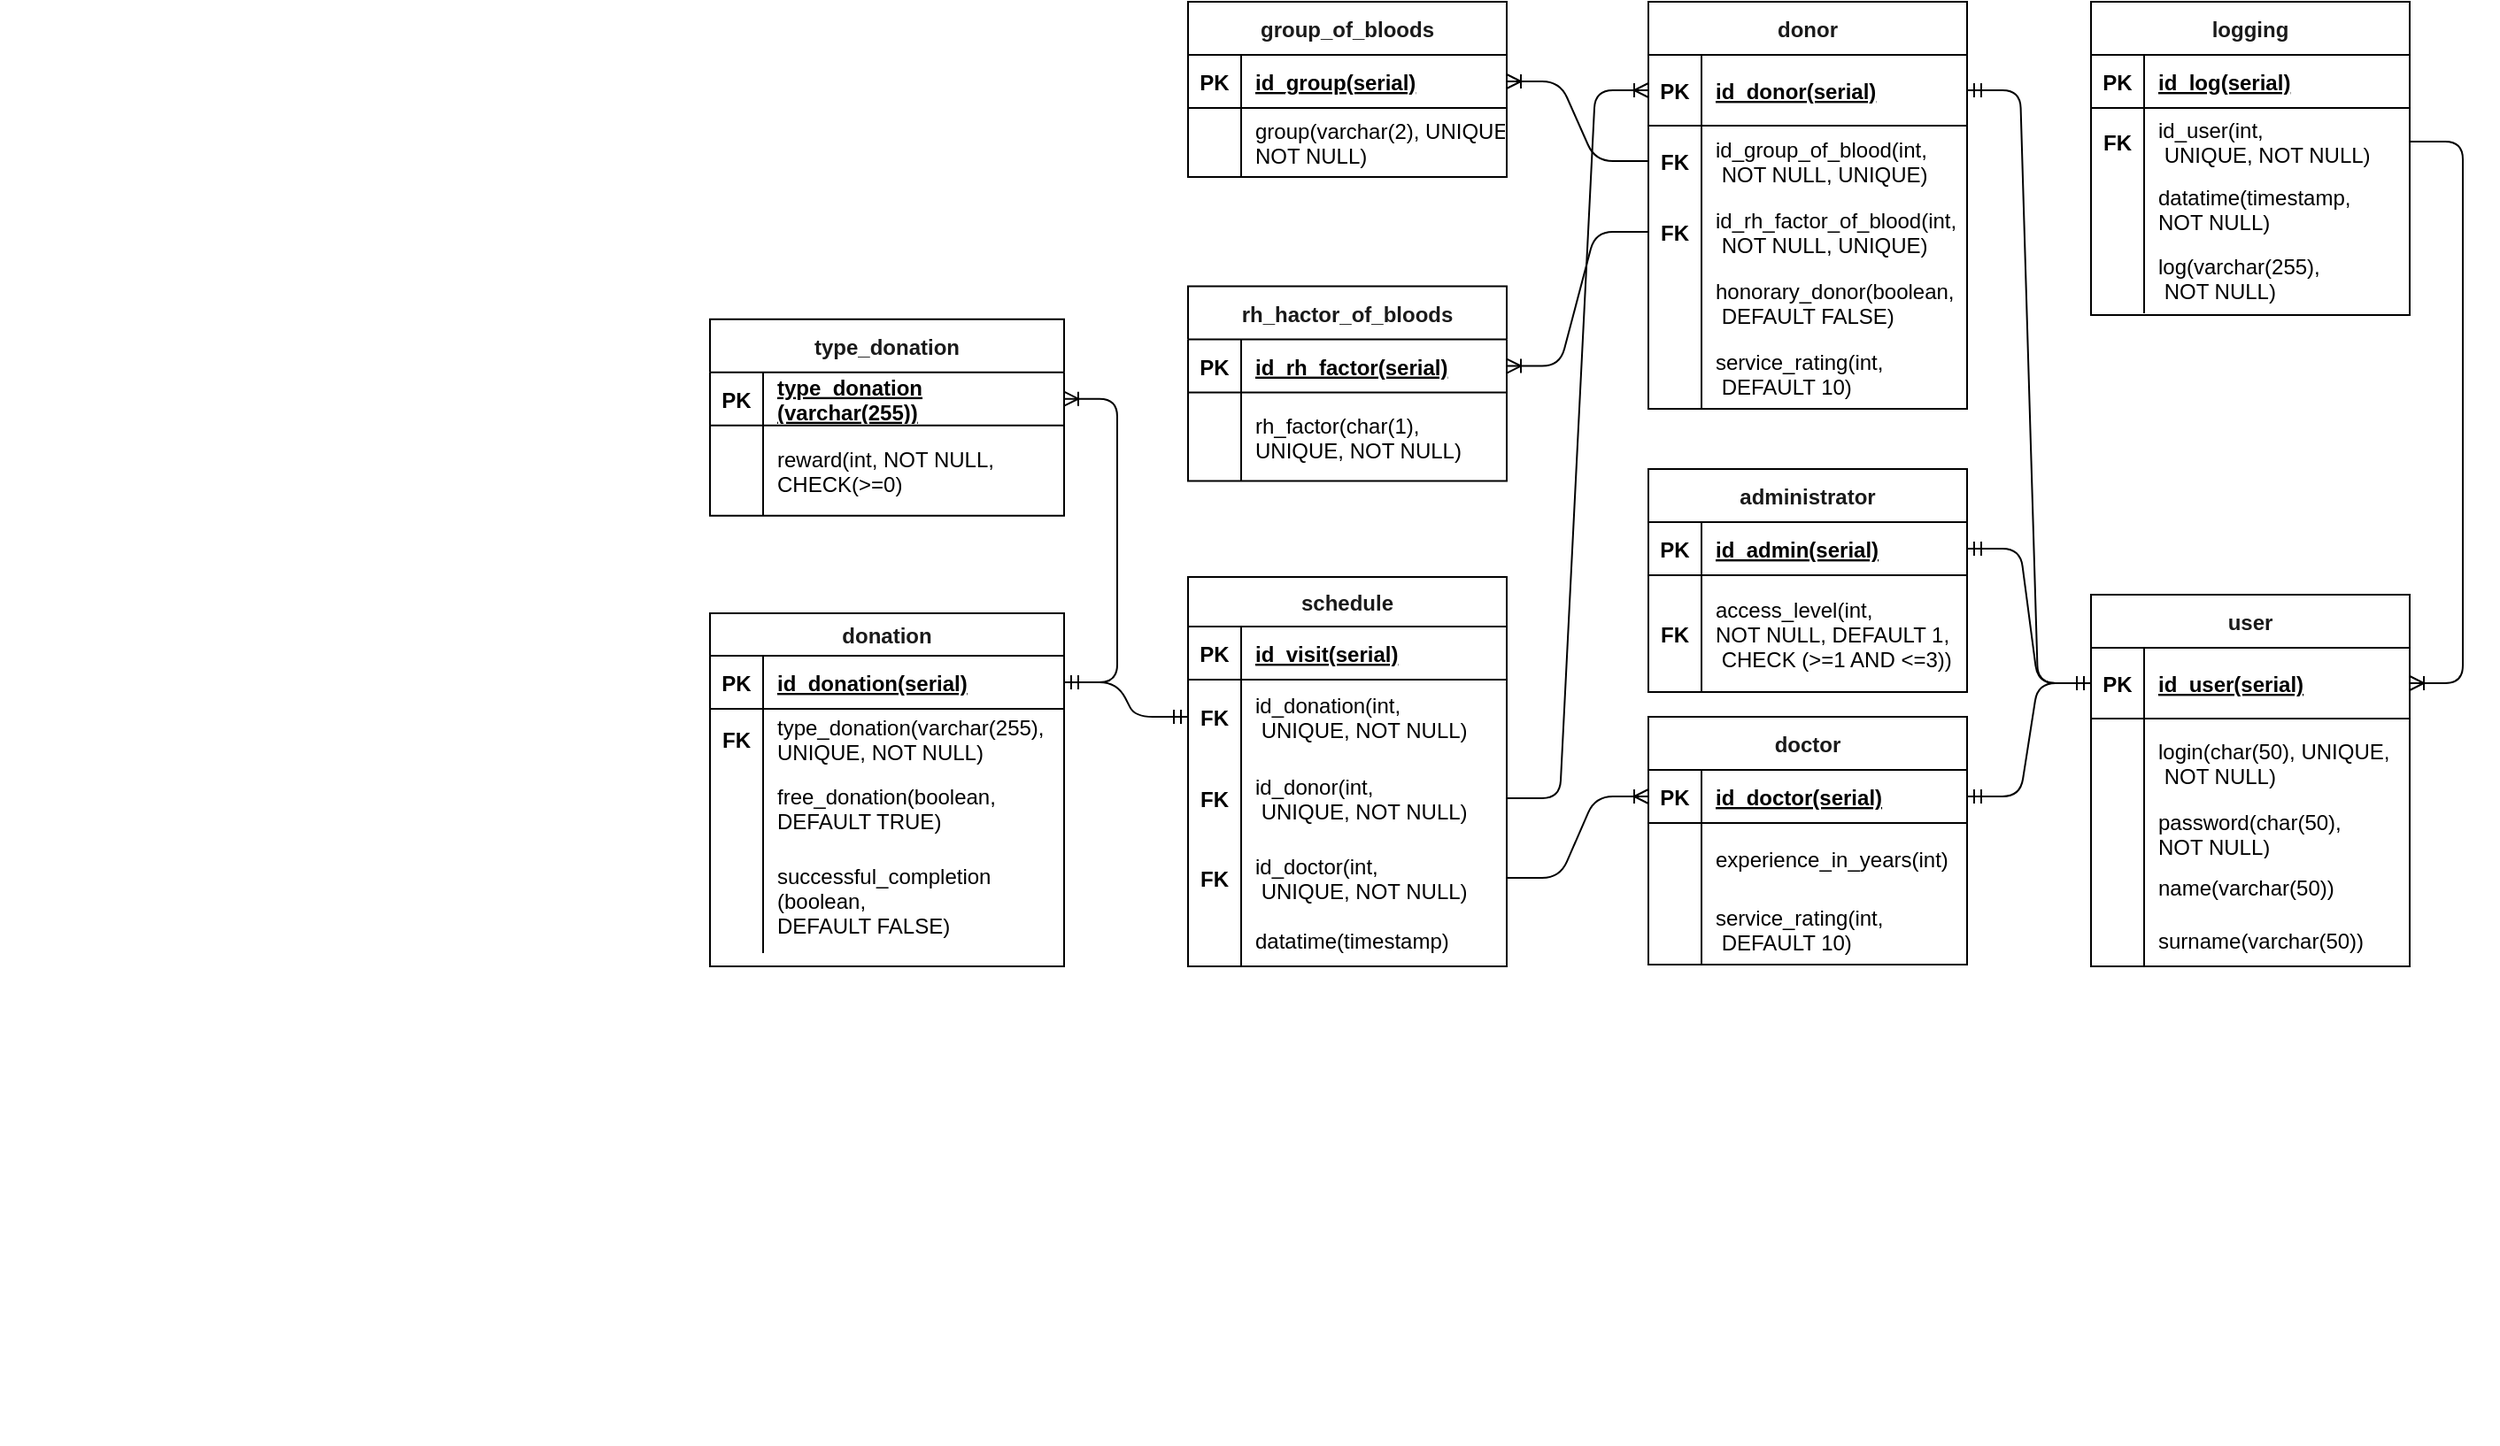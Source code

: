 <mxfile version="13.9.9" type="device"><diagram id="8GaGn-Y5FNdJtGY2cJ0f" name="Страница 1"><mxGraphModel dx="1038" dy="607" grid="1" gridSize="10" guides="1" tooltips="1" connect="1" arrows="1" fold="1" page="1" pageScale="1" pageWidth="1654" pageHeight="1169" math="0" shadow="0"><root><mxCell id="0"/><mxCell id="1" parent="0"/><mxCell id="cRJ5LpIEUUraOqgdwov3-127" value="" style="group" parent="1" vertex="1" connectable="0"><mxGeometry x="80" y="315" width="1110" height="540" as="geometry"/></mxCell><mxCell id="cRJ5LpIEUUraOqgdwov3-115" value="" style="shape=partialRectangle;collapsible=0;dropTarget=0;pointerEvents=0;fillColor=none;top=0;left=0;bottom=0;right=0;points=[[0,0.5],[1,0.5]];portConstraint=eastwest;" parent="cRJ5LpIEUUraOqgdwov3-127" vertex="1"><mxGeometry y="120" width="180" height="40" as="geometry"/></mxCell><mxCell id="cRJ5LpIEUUraOqgdwov3-116" value="" style="shape=partialRectangle;connectable=0;fillColor=none;top=0;left=0;bottom=0;right=0;editable=1;overflow=hidden;fontStyle=1" parent="cRJ5LpIEUUraOqgdwov3-115" vertex="1"><mxGeometry width="30" height="40" as="geometry"/></mxCell><mxCell id="cRJ5LpIEUUraOqgdwov3-126" value="" style="group" parent="cRJ5LpIEUUraOqgdwov3-127" vertex="1" connectable="0"><mxGeometry width="1110" height="540" as="geometry"/></mxCell><mxCell id="cRJ5LpIEUUraOqgdwov3-256" value="" style="group" parent="cRJ5LpIEUUraOqgdwov3-126" vertex="1" connectable="0"><mxGeometry width="1110" height="540" as="geometry"/></mxCell><mxCell id="cRJ5LpIEUUraOqgdwov3-120" value="" style="shape=partialRectangle;collapsible=0;dropTarget=0;pointerEvents=0;fillColor=none;top=0;left=0;bottom=0;right=0;points=[[0,0.5],[1,0.5]];portConstraint=eastwest;" parent="cRJ5LpIEUUraOqgdwov3-256" vertex="1"><mxGeometry y="120" width="180" height="40" as="geometry"/></mxCell><mxCell id="cRJ5LpIEUUraOqgdwov3-121" value="" style="shape=partialRectangle;connectable=0;fillColor=none;top=0;left=0;bottom=0;right=0;editable=1;overflow=hidden;fontStyle=1" parent="cRJ5LpIEUUraOqgdwov3-120" vertex="1"><mxGeometry width="30" height="40" as="geometry"/></mxCell><mxCell id="cRJ5LpIEUUraOqgdwov3-123" value="" style="shape=partialRectangle;collapsible=0;dropTarget=0;pointerEvents=0;fillColor=none;top=0;left=0;bottom=0;right=0;points=[[0,0.5],[1,0.5]];portConstraint=eastwest;" parent="cRJ5LpIEUUraOqgdwov3-256" vertex="1"><mxGeometry y="150" width="180" height="40" as="geometry"/></mxCell><mxCell id="cRJ5LpIEUUraOqgdwov3-124" value="" style="shape=partialRectangle;connectable=0;fillColor=none;top=0;left=0;bottom=0;right=0;editable=1;overflow=hidden;fontStyle=1" parent="cRJ5LpIEUUraOqgdwov3-123" vertex="1"><mxGeometry width="30" height="40" as="geometry"/></mxCell><mxCell id="cRJ5LpIEUUraOqgdwov3-125" value="" style="shape=partialRectangle;connectable=0;fillColor=none;top=0;left=0;bottom=0;right=0;align=left;spacingLeft=6;overflow=hidden;" parent="cRJ5LpIEUUraOqgdwov3-123" vertex="1"><mxGeometry x="30" width="150" height="40" as="geometry"/></mxCell><mxCell id="HCyN5_jjJVz8UtpRs8d4-47" value="" style="group" parent="cRJ5LpIEUUraOqgdwov3-256" vertex="1" connectable="0"><mxGeometry x="400" y="-260" width="710" height="620" as="geometry"/></mxCell><mxCell id="cRJ5LpIEUUraOqgdwov3-128" value="" style="group" parent="HCyN5_jjJVz8UtpRs8d4-47" vertex="1" connectable="0"><mxGeometry x="400" width="215" height="431.5" as="geometry"/></mxCell><mxCell id="cRJ5LpIEUUraOqgdwov3-129" value="" style="group" parent="cRJ5LpIEUUraOqgdwov3-128" vertex="1" connectable="0"><mxGeometry x="20" width="195" height="430" as="geometry"/></mxCell><mxCell id="cRJ5LpIEUUraOqgdwov3-130" value="" style="group" parent="cRJ5LpIEUUraOqgdwov3-129" vertex="1" connectable="0"><mxGeometry width="195" height="430" as="geometry"/></mxCell><mxCell id="cRJ5LpIEUUraOqgdwov3-134" value="" style="group" parent="cRJ5LpIEUUraOqgdwov3-130" vertex="1" connectable="0"><mxGeometry width="195" height="430" as="geometry"/></mxCell><mxCell id="cRJ5LpIEUUraOqgdwov3-131" value="" style="shape=partialRectangle;collapsible=0;dropTarget=0;pointerEvents=0;fillColor=none;top=0;left=0;bottom=0;right=0;points=[[0,0.5],[1,0.5]];portConstraint=eastwest;" parent="cRJ5LpIEUUraOqgdwov3-134" vertex="1"><mxGeometry y="129.029" width="180" height="51.613" as="geometry"/></mxCell><mxCell id="cRJ5LpIEUUraOqgdwov3-132" value="" style="shape=partialRectangle;connectable=0;fillColor=none;top=0;left=0;bottom=0;right=0;editable=1;overflow=hidden;fontStyle=1" parent="cRJ5LpIEUUraOqgdwov3-131" vertex="1"><mxGeometry width="30" height="51.613" as="geometry"/></mxCell><mxCell id="cRJ5LpIEUUraOqgdwov3-133" value="" style="shape=partialRectangle;connectable=0;fillColor=none;top=0;left=0;bottom=0;right=0;align=left;spacingLeft=6;overflow=hidden;" parent="cRJ5LpIEUUraOqgdwov3-131" vertex="1"><mxGeometry x="30" width="150" height="51.613" as="geometry"/></mxCell><mxCell id="cRJ5LpIEUUraOqgdwov3-145" value="" style="shape=partialRectangle;collapsible=0;dropTarget=0;pointerEvents=0;fillColor=none;top=0;left=0;bottom=0;right=0;points=[[0,0.5],[1,0.5]];portConstraint=eastwest;" parent="cRJ5LpIEUUraOqgdwov3-134" vertex="1"><mxGeometry y="174.998" width="180" height="51.613" as="geometry"/></mxCell><mxCell id="cRJ5LpIEUUraOqgdwov3-146" value="" style="shape=partialRectangle;connectable=0;fillColor=none;top=0;left=0;bottom=0;right=0;editable=1;overflow=hidden;fontStyle=1" parent="cRJ5LpIEUUraOqgdwov3-145" vertex="1"><mxGeometry width="30" height="51.613" as="geometry"/></mxCell><mxCell id="cRJ5LpIEUUraOqgdwov3-148" value="" style="shape=partialRectangle;collapsible=0;dropTarget=0;pointerEvents=0;fillColor=none;top=0;left=0;bottom=0;right=0;points=[[0,0.5],[1,0.5]];portConstraint=eastwest;" parent="cRJ5LpIEUUraOqgdwov3-134" vertex="1"><mxGeometry y="215" width="180" height="33.39" as="geometry"/></mxCell><mxCell id="cRJ5LpIEUUraOqgdwov3-149" value="" style="shape=partialRectangle;connectable=0;fillColor=none;top=0;left=0;bottom=0;right=0;editable=1;overflow=hidden;fontStyle=1" parent="cRJ5LpIEUUraOqgdwov3-148" vertex="1"><mxGeometry width="30" height="33.39" as="geometry"/></mxCell><mxCell id="cRJ5LpIEUUraOqgdwov3-255" value="" style="group" parent="cRJ5LpIEUUraOqgdwov3-134" vertex="1" connectable="0"><mxGeometry width="195" height="430" as="geometry"/></mxCell><mxCell id="cRJ5LpIEUUraOqgdwov3-154" value="" style="group" parent="cRJ5LpIEUUraOqgdwov3-255" vertex="1" connectable="0"><mxGeometry width="195" height="430" as="geometry"/></mxCell><mxCell id="cRJ5LpIEUUraOqgdwov3-147" value="" style="shape=partialRectangle;connectable=0;fillColor=none;top=0;left=0;bottom=0;right=0;align=left;spacingLeft=6;overflow=hidden;" parent="cRJ5LpIEUUraOqgdwov3-154" vertex="1"><mxGeometry x="30" y="119.998" width="150" height="40" as="geometry"/></mxCell><mxCell id="cRJ5LpIEUUraOqgdwov3-151" value="" style="shape=partialRectangle;collapsible=0;dropTarget=0;pointerEvents=0;fillColor=none;top=0;left=0;bottom=0;right=0;points=[[0,0.5],[1,0.5]];portConstraint=eastwest;" parent="cRJ5LpIEUUraOqgdwov3-154" vertex="1"><mxGeometry y="180" width="180" height="33.39" as="geometry"/></mxCell><mxCell id="cRJ5LpIEUUraOqgdwov3-152" value="" style="shape=partialRectangle;connectable=0;fillColor=none;top=0;left=0;bottom=0;right=0;editable=1;overflow=hidden;fontStyle=1" parent="cRJ5LpIEUUraOqgdwov3-151" vertex="1"><mxGeometry width="30" height="33.39" as="geometry"/></mxCell><mxCell id="cRJ5LpIEUUraOqgdwov3-150" value="" style="shape=partialRectangle;connectable=0;fillColor=none;top=0;left=0;bottom=0;right=0;align=left;spacingLeft=6;overflow=hidden;" parent="cRJ5LpIEUUraOqgdwov3-134" vertex="1"><mxGeometry x="30" y="240" width="150" height="33.39" as="geometry"/></mxCell><mxCell id="cRJ5LpIEUUraOqgdwov3-153" value="" style="shape=partialRectangle;connectable=0;fillColor=none;top=0;left=0;bottom=0;right=0;align=left;spacingLeft=6;overflow=hidden;" parent="cRJ5LpIEUUraOqgdwov3-134" vertex="1"><mxGeometry x="30" y="226.61" width="150" height="30" as="geometry"/></mxCell><mxCell id="cRJ5LpIEUUraOqgdwov3-440" value="rh_hactor_of_bloods" style="shape=table;startSize=30;container=1;collapsible=1;childLayout=tableLayout;fixedRows=1;rowLines=0;fontStyle=1;align=center;resizeLast=1;labelBackgroundColor=#FFFFFF;fontColor=#1A1A1A;" parent="cRJ5LpIEUUraOqgdwov3-134" vertex="1"><mxGeometry x="-150" y="145.8" width="180" height="110" as="geometry"/></mxCell><mxCell id="cRJ5LpIEUUraOqgdwov3-441" value="" style="shape=partialRectangle;collapsible=0;dropTarget=0;pointerEvents=0;fillColor=none;top=0;left=0;bottom=1;right=0;points=[[0,0.5],[1,0.5]];portConstraint=eastwest;" parent="cRJ5LpIEUUraOqgdwov3-440" vertex="1"><mxGeometry y="30" width="180" height="30" as="geometry"/></mxCell><mxCell id="cRJ5LpIEUUraOqgdwov3-442" value="PK" style="shape=partialRectangle;connectable=0;fillColor=none;top=0;left=0;bottom=0;right=0;fontStyle=1;overflow=hidden;" parent="cRJ5LpIEUUraOqgdwov3-441" vertex="1"><mxGeometry width="30" height="30" as="geometry"/></mxCell><mxCell id="cRJ5LpIEUUraOqgdwov3-443" value="id_rh_factor(serial)" style="shape=partialRectangle;connectable=0;fillColor=none;top=0;left=0;bottom=0;right=0;align=left;spacingLeft=6;fontStyle=5;overflow=hidden;" parent="cRJ5LpIEUUraOqgdwov3-441" vertex="1"><mxGeometry x="30" width="150" height="30" as="geometry"/></mxCell><mxCell id="cRJ5LpIEUUraOqgdwov3-444" value="" style="shape=partialRectangle;collapsible=0;dropTarget=0;pointerEvents=0;fillColor=none;top=0;left=0;bottom=0;right=0;points=[[0,0.5],[1,0.5]];portConstraint=eastwest;" parent="cRJ5LpIEUUraOqgdwov3-440" vertex="1"><mxGeometry y="60" width="180" height="50" as="geometry"/></mxCell><mxCell id="cRJ5LpIEUUraOqgdwov3-445" value="" style="shape=partialRectangle;connectable=0;fillColor=none;top=0;left=0;bottom=0;right=0;editable=1;overflow=hidden;fontStyle=1" parent="cRJ5LpIEUUraOqgdwov3-444" vertex="1"><mxGeometry width="30" height="50" as="geometry"/></mxCell><mxCell id="cRJ5LpIEUUraOqgdwov3-446" value="rh_factor(char(1), &#10;UNIQUE, NOT NULL)" style="shape=partialRectangle;connectable=0;fillColor=none;top=0;left=0;bottom=0;right=0;align=left;spacingLeft=6;overflow=hidden;" parent="cRJ5LpIEUUraOqgdwov3-444" vertex="1"><mxGeometry x="30" width="150" height="50" as="geometry"/></mxCell><mxCell id="HCyN5_jjJVz8UtpRs8d4-46" value="" style="group" parent="1" vertex="1" connectable="0"><mxGeometry x="480" y="40" width="1010" height="560.922" as="geometry"/></mxCell><mxCell id="cRJ5LpIEUUraOqgdwov3-225" value="" style="group" parent="HCyN5_jjJVz8UtpRs8d4-46" vertex="1" connectable="0"><mxGeometry x="810" y="129.08" width="180" height="431.842" as="geometry"/></mxCell><mxCell id="cRJ5LpIEUUraOqgdwov3-243" value="" style="group" parent="cRJ5LpIEUUraOqgdwov3-225" vertex="1" connectable="0"><mxGeometry width="180" height="431.842" as="geometry"/></mxCell><mxCell id="cRJ5LpIEUUraOqgdwov3-240" value="" style="shape=partialRectangle;collapsible=0;dropTarget=0;pointerEvents=0;fillColor=none;top=0;left=0;bottom=0;right=0;points=[[0,0.5],[1,0.5]];portConstraint=eastwest;" parent="cRJ5LpIEUUraOqgdwov3-243" vertex="1"><mxGeometry y="181.809" width="180" height="39.706" as="geometry"/></mxCell><mxCell id="cRJ5LpIEUUraOqgdwov3-241" value="" style="shape=partialRectangle;connectable=0;fillColor=none;top=0;left=0;bottom=0;right=0;editable=1;overflow=hidden;fontStyle=1" parent="cRJ5LpIEUUraOqgdwov3-240" vertex="1"><mxGeometry width="30" height="39.706" as="geometry"/></mxCell><mxCell id="cRJ5LpIEUUraOqgdwov3-242" value="" style="shape=partialRectangle;connectable=0;fillColor=none;top=0;left=0;bottom=0;right=0;align=left;spacingLeft=6;overflow=hidden;" parent="cRJ5LpIEUUraOqgdwov3-240" vertex="1"><mxGeometry x="30" width="150" height="39.706" as="geometry"/></mxCell><mxCell id="cRJ5LpIEUUraOqgdwov3-244" value="" style="group" parent="cRJ5LpIEUUraOqgdwov3-243" vertex="1" connectable="0"><mxGeometry y="-4.078" width="180" height="420" as="geometry"/></mxCell><mxCell id="cRJ5LpIEUUraOqgdwov3-222" value="" style="shape=partialRectangle;collapsible=0;dropTarget=0;pointerEvents=0;fillColor=none;top=0;left=0;bottom=0;right=0;points=[[0,0.5],[1,0.5]];portConstraint=eastwest;" parent="cRJ5LpIEUUraOqgdwov3-244" vertex="1"><mxGeometry y="142.102" width="180" height="39.706" as="geometry"/></mxCell><mxCell id="cRJ5LpIEUUraOqgdwov3-223" value="" style="shape=partialRectangle;connectable=0;fillColor=none;top=0;left=0;bottom=0;right=0;editable=1;overflow=hidden;" parent="cRJ5LpIEUUraOqgdwov3-222" vertex="1"><mxGeometry width="30" height="39.706" as="geometry"/></mxCell><mxCell id="YAFz1wWR1fSNl_ehI8m1-1" value="user" style="shape=table;startSize=30;container=1;collapsible=1;childLayout=tableLayout;fixedRows=1;rowLines=0;fontStyle=1;align=center;resizeLast=1;labelBackgroundColor=#FFFFFF;fontColor=#1A1A1A;" vertex="1" parent="cRJ5LpIEUUraOqgdwov3-244"><mxGeometry x="-30" y="210" width="180" height="210" as="geometry"/></mxCell><mxCell id="YAFz1wWR1fSNl_ehI8m1-2" value="" style="shape=partialRectangle;collapsible=0;dropTarget=0;pointerEvents=0;fillColor=none;top=0;left=0;bottom=1;right=0;points=[[0,0.5],[1,0.5]];portConstraint=eastwest;" vertex="1" parent="YAFz1wWR1fSNl_ehI8m1-1"><mxGeometry y="30" width="180" height="40" as="geometry"/></mxCell><mxCell id="YAFz1wWR1fSNl_ehI8m1-3" value="PK" style="shape=partialRectangle;connectable=0;fillColor=none;top=0;left=0;bottom=0;right=0;fontStyle=1;overflow=hidden;" vertex="1" parent="YAFz1wWR1fSNl_ehI8m1-2"><mxGeometry width="30" height="40" as="geometry"/></mxCell><mxCell id="YAFz1wWR1fSNl_ehI8m1-4" value="id_user(serial)" style="shape=partialRectangle;connectable=0;fillColor=none;top=0;left=0;bottom=0;right=0;align=left;spacingLeft=6;fontStyle=5;overflow=hidden;" vertex="1" parent="YAFz1wWR1fSNl_ehI8m1-2"><mxGeometry x="30" width="150" height="40" as="geometry"/></mxCell><mxCell id="YAFz1wWR1fSNl_ehI8m1-5" value="" style="shape=partialRectangle;collapsible=0;dropTarget=0;pointerEvents=0;fillColor=none;top=0;left=0;bottom=0;right=0;points=[[0,0.5],[1,0.5]];portConstraint=eastwest;" vertex="1" parent="YAFz1wWR1fSNl_ehI8m1-1"><mxGeometry y="70" width="180" height="50" as="geometry"/></mxCell><mxCell id="YAFz1wWR1fSNl_ehI8m1-6" value="" style="shape=partialRectangle;connectable=0;fillColor=none;top=0;left=0;bottom=0;right=0;editable=1;overflow=hidden;" vertex="1" parent="YAFz1wWR1fSNl_ehI8m1-5"><mxGeometry width="30" height="50" as="geometry"/></mxCell><mxCell id="YAFz1wWR1fSNl_ehI8m1-7" value="login(char(50), UNIQUE,&#10; NOT NULL)" style="shape=partialRectangle;connectable=0;fillColor=none;top=0;left=0;bottom=0;right=0;align=left;spacingLeft=6;overflow=hidden;" vertex="1" parent="YAFz1wWR1fSNl_ehI8m1-5"><mxGeometry x="30" width="150" height="50" as="geometry"/></mxCell><mxCell id="YAFz1wWR1fSNl_ehI8m1-8" value="" style="shape=partialRectangle;collapsible=0;dropTarget=0;pointerEvents=0;fillColor=none;top=0;left=0;bottom=0;right=0;points=[[0,0.5],[1,0.5]];portConstraint=eastwest;" vertex="1" parent="YAFz1wWR1fSNl_ehI8m1-1"><mxGeometry y="120" width="180" height="30" as="geometry"/></mxCell><mxCell id="YAFz1wWR1fSNl_ehI8m1-9" value="" style="shape=partialRectangle;connectable=0;fillColor=none;top=0;left=0;bottom=0;right=0;editable=1;overflow=hidden;" vertex="1" parent="YAFz1wWR1fSNl_ehI8m1-8"><mxGeometry width="30" height="30" as="geometry"/></mxCell><mxCell id="YAFz1wWR1fSNl_ehI8m1-10" value="password(char(50), &#10;NOT NULL)" style="shape=partialRectangle;connectable=0;fillColor=none;top=0;left=0;bottom=0;right=0;align=left;spacingLeft=6;overflow=hidden;" vertex="1" parent="YAFz1wWR1fSNl_ehI8m1-8"><mxGeometry x="30" width="150" height="30" as="geometry"/></mxCell><mxCell id="YAFz1wWR1fSNl_ehI8m1-18" value="" style="shape=partialRectangle;collapsible=0;dropTarget=0;pointerEvents=0;fillColor=none;top=0;left=0;bottom=0;right=0;points=[[0,0.5],[1,0.5]];portConstraint=eastwest;" vertex="1" parent="YAFz1wWR1fSNl_ehI8m1-1"><mxGeometry y="150" width="180" height="30" as="geometry"/></mxCell><mxCell id="YAFz1wWR1fSNl_ehI8m1-19" value="" style="shape=partialRectangle;connectable=0;fillColor=none;top=0;left=0;bottom=0;right=0;editable=1;overflow=hidden;" vertex="1" parent="YAFz1wWR1fSNl_ehI8m1-18"><mxGeometry width="30" height="30" as="geometry"/></mxCell><mxCell id="YAFz1wWR1fSNl_ehI8m1-20" value="name(varchar(50))" style="shape=partialRectangle;connectable=0;fillColor=none;top=0;left=0;bottom=0;right=0;align=left;spacingLeft=6;overflow=hidden;" vertex="1" parent="YAFz1wWR1fSNl_ehI8m1-18"><mxGeometry x="30" width="150" height="30" as="geometry"/></mxCell><mxCell id="YAFz1wWR1fSNl_ehI8m1-15" value="" style="shape=partialRectangle;collapsible=0;dropTarget=0;pointerEvents=0;fillColor=none;top=0;left=0;bottom=0;right=0;points=[[0,0.5],[1,0.5]];portConstraint=eastwest;" vertex="1" parent="YAFz1wWR1fSNl_ehI8m1-1"><mxGeometry y="180" width="180" height="30" as="geometry"/></mxCell><mxCell id="YAFz1wWR1fSNl_ehI8m1-16" value="" style="shape=partialRectangle;connectable=0;fillColor=none;top=0;left=0;bottom=0;right=0;editable=1;overflow=hidden;" vertex="1" parent="YAFz1wWR1fSNl_ehI8m1-15"><mxGeometry width="30" height="30" as="geometry"/></mxCell><mxCell id="YAFz1wWR1fSNl_ehI8m1-17" value="surname(varchar(50))" style="shape=partialRectangle;connectable=0;fillColor=none;top=0;left=0;bottom=0;right=0;align=left;spacingLeft=6;overflow=hidden;" vertex="1" parent="YAFz1wWR1fSNl_ehI8m1-15"><mxGeometry x="30" width="150" height="30" as="geometry"/></mxCell><mxCell id="YAFz1wWR1fSNl_ehI8m1-11" style="edgeStyle=orthogonalEdgeStyle;rounded=0;orthogonalLoop=1;jettySize=auto;html=1;exitX=1;exitY=0.5;exitDx=0;exitDy=0;fontColor=#1A1A1A;" edge="1" parent="YAFz1wWR1fSNl_ehI8m1-1" source="YAFz1wWR1fSNl_ehI8m1-2" target="YAFz1wWR1fSNl_ehI8m1-2"><mxGeometry relative="1" as="geometry"/></mxCell><mxCell id="cRJ5LpIEUUraOqgdwov3-281" value="" style="edgeStyle=entityRelationEdgeStyle;fontSize=12;html=1;endArrow=ERoneToMany;exitX=1;exitY=0.5;exitDx=0;exitDy=0;entryX=1;entryY=0.5;entryDx=0;entryDy=0;" parent="HCyN5_jjJVz8UtpRs8d4-46" source="cRJ5LpIEUUraOqgdwov3-41" target="YAFz1wWR1fSNl_ehI8m1-2" edge="1"><mxGeometry width="100" height="100" relative="1" as="geometry"><mxPoint x="-70" y="310" as="sourcePoint"/><mxPoint x="810" y="328" as="targetPoint"/></mxGeometry></mxCell><mxCell id="cRJ5LpIEUUraOqgdwov3-135" value="donor" style="shape=table;startSize=30;container=1;collapsible=1;childLayout=tableLayout;fixedRows=1;rowLines=0;fontStyle=1;align=center;resizeLast=1;labelBackgroundColor=#FFFFFF;fontColor=#1A1A1A;" parent="HCyN5_jjJVz8UtpRs8d4-46" vertex="1"><mxGeometry x="530" width="180" height="230" as="geometry"/></mxCell><mxCell id="cRJ5LpIEUUraOqgdwov3-136" value="" style="shape=partialRectangle;collapsible=0;dropTarget=0;pointerEvents=0;fillColor=none;top=0;left=0;bottom=1;right=0;points=[[0,0.5],[1,0.5]];portConstraint=eastwest;" parent="cRJ5LpIEUUraOqgdwov3-135" vertex="1"><mxGeometry y="30" width="180" height="40" as="geometry"/></mxCell><mxCell id="cRJ5LpIEUUraOqgdwov3-137" value="PK" style="shape=partialRectangle;connectable=0;fillColor=none;top=0;left=0;bottom=0;right=0;fontStyle=1;overflow=hidden;" parent="cRJ5LpIEUUraOqgdwov3-136" vertex="1"><mxGeometry width="30" height="40" as="geometry"/></mxCell><mxCell id="cRJ5LpIEUUraOqgdwov3-138" value="id_donor(serial)" style="shape=partialRectangle;connectable=0;fillColor=none;top=0;left=0;bottom=0;right=0;align=left;spacingLeft=6;fontStyle=5;overflow=hidden;" parent="cRJ5LpIEUUraOqgdwov3-136" vertex="1"><mxGeometry x="30" width="150" height="40" as="geometry"/></mxCell><mxCell id="YAFz1wWR1fSNl_ehI8m1-36" value="" style="shape=partialRectangle;collapsible=0;dropTarget=0;pointerEvents=0;fillColor=none;top=0;left=0;bottom=0;right=0;points=[[0,0.5],[1,0.5]];portConstraint=eastwest;" vertex="1" parent="cRJ5LpIEUUraOqgdwov3-135"><mxGeometry y="70" width="180" height="40" as="geometry"/></mxCell><mxCell id="YAFz1wWR1fSNl_ehI8m1-37" value="FK" style="shape=partialRectangle;connectable=0;fillColor=none;top=0;left=0;bottom=0;right=0;editable=1;overflow=hidden;fontStyle=1" vertex="1" parent="YAFz1wWR1fSNl_ehI8m1-36"><mxGeometry width="30" height="40" as="geometry"/></mxCell><mxCell id="YAFz1wWR1fSNl_ehI8m1-38" value="id_group_of_blood(int,&#10; NOT NULL, UNIQUE)" style="shape=partialRectangle;connectable=0;fillColor=none;top=0;left=0;bottom=0;right=0;align=left;spacingLeft=6;overflow=hidden;" vertex="1" parent="YAFz1wWR1fSNl_ehI8m1-36"><mxGeometry x="30" width="150" height="40" as="geometry"/></mxCell><mxCell id="YAFz1wWR1fSNl_ehI8m1-33" value="" style="shape=partialRectangle;collapsible=0;dropTarget=0;pointerEvents=0;fillColor=none;top=0;left=0;bottom=0;right=0;points=[[0,0.5],[1,0.5]];portConstraint=eastwest;" vertex="1" parent="cRJ5LpIEUUraOqgdwov3-135"><mxGeometry y="110" width="180" height="40" as="geometry"/></mxCell><mxCell id="YAFz1wWR1fSNl_ehI8m1-34" value="FK" style="shape=partialRectangle;connectable=0;fillColor=none;top=0;left=0;bottom=0;right=0;editable=1;overflow=hidden;fontStyle=1" vertex="1" parent="YAFz1wWR1fSNl_ehI8m1-33"><mxGeometry width="30" height="40" as="geometry"/></mxCell><mxCell id="YAFz1wWR1fSNl_ehI8m1-35" value="id_rh_factor_of_blood(int,&#10; NOT NULL, UNIQUE)" style="shape=partialRectangle;connectable=0;fillColor=none;top=0;left=0;bottom=0;right=0;align=left;spacingLeft=6;overflow=hidden;" vertex="1" parent="YAFz1wWR1fSNl_ehI8m1-33"><mxGeometry x="30" width="150" height="40" as="geometry"/></mxCell><mxCell id="YAFz1wWR1fSNl_ehI8m1-45" value="" style="shape=partialRectangle;collapsible=0;dropTarget=0;pointerEvents=0;fillColor=none;top=0;left=0;bottom=0;right=0;points=[[0,0.5],[1,0.5]];portConstraint=eastwest;" vertex="1" parent="cRJ5LpIEUUraOqgdwov3-135"><mxGeometry y="150" width="180" height="40" as="geometry"/></mxCell><mxCell id="YAFz1wWR1fSNl_ehI8m1-46" value="" style="shape=partialRectangle;connectable=0;fillColor=none;top=0;left=0;bottom=0;right=0;editable=1;overflow=hidden;fontStyle=1" vertex="1" parent="YAFz1wWR1fSNl_ehI8m1-45"><mxGeometry width="30" height="40" as="geometry"/></mxCell><mxCell id="YAFz1wWR1fSNl_ehI8m1-47" value="honorary_donor(boolean,&#10; DEFAULT FALSE)" style="shape=partialRectangle;connectable=0;fillColor=none;top=0;left=0;bottom=0;right=0;align=left;spacingLeft=6;overflow=hidden;" vertex="1" parent="YAFz1wWR1fSNl_ehI8m1-45"><mxGeometry x="30" width="150" height="40" as="geometry"/></mxCell><mxCell id="cRJ5LpIEUUraOqgdwov3-139" value="" style="shape=partialRectangle;collapsible=0;dropTarget=0;pointerEvents=0;fillColor=none;top=0;left=0;bottom=0;right=0;points=[[0,0.5],[1,0.5]];portConstraint=eastwest;" parent="cRJ5LpIEUUraOqgdwov3-135" vertex="1"><mxGeometry y="190" width="180" height="40" as="geometry"/></mxCell><mxCell id="cRJ5LpIEUUraOqgdwov3-140" value="" style="shape=partialRectangle;connectable=0;fillColor=none;top=0;left=0;bottom=0;right=0;editable=1;overflow=hidden;fontStyle=1" parent="cRJ5LpIEUUraOqgdwov3-139" vertex="1"><mxGeometry width="30" height="40" as="geometry"/></mxCell><mxCell id="cRJ5LpIEUUraOqgdwov3-141" value="service_rating(int,&#10; DEFAULT 10)" style="shape=partialRectangle;connectable=0;fillColor=none;top=0;left=0;bottom=0;right=0;align=left;spacingLeft=6;overflow=hidden;" parent="cRJ5LpIEUUraOqgdwov3-139" vertex="1"><mxGeometry x="30" width="150" height="40" as="geometry"/></mxCell><mxCell id="cRJ5LpIEUUraOqgdwov3-359" value="group_of_bloods" style="shape=table;startSize=30;container=1;collapsible=1;childLayout=tableLayout;fixedRows=1;rowLines=0;fontStyle=1;align=center;resizeLast=1;labelBackgroundColor=#FFFFFF;fontColor=#1A1A1A;" parent="HCyN5_jjJVz8UtpRs8d4-46" vertex="1"><mxGeometry x="270" width="180" height="99" as="geometry"/></mxCell><mxCell id="cRJ5LpIEUUraOqgdwov3-360" value="" style="shape=partialRectangle;collapsible=0;dropTarget=0;pointerEvents=0;fillColor=none;top=0;left=0;bottom=1;right=0;points=[[0,0.5],[1,0.5]];portConstraint=eastwest;" parent="cRJ5LpIEUUraOqgdwov3-359" vertex="1"><mxGeometry y="30" width="180" height="30" as="geometry"/></mxCell><mxCell id="cRJ5LpIEUUraOqgdwov3-361" value="PK" style="shape=partialRectangle;connectable=0;fillColor=none;top=0;left=0;bottom=0;right=0;fontStyle=1;overflow=hidden;" parent="cRJ5LpIEUUraOqgdwov3-360" vertex="1"><mxGeometry width="30" height="30" as="geometry"/></mxCell><mxCell id="cRJ5LpIEUUraOqgdwov3-362" value="id_group(serial)" style="shape=partialRectangle;connectable=0;fillColor=none;top=0;left=0;bottom=0;right=0;align=left;spacingLeft=6;fontStyle=5;overflow=hidden;" parent="cRJ5LpIEUUraOqgdwov3-360" vertex="1"><mxGeometry x="30" width="150" height="30" as="geometry"/></mxCell><mxCell id="cRJ5LpIEUUraOqgdwov3-363" value="" style="shape=partialRectangle;collapsible=0;dropTarget=0;pointerEvents=0;fillColor=none;top=0;left=0;bottom=0;right=0;points=[[0,0.5],[1,0.5]];portConstraint=eastwest;" parent="cRJ5LpIEUUraOqgdwov3-359" vertex="1"><mxGeometry y="60" width="180" height="39" as="geometry"/></mxCell><mxCell id="cRJ5LpIEUUraOqgdwov3-364" value="" style="shape=partialRectangle;connectable=0;fillColor=none;top=0;left=0;bottom=0;right=0;editable=1;overflow=hidden;fontStyle=1" parent="cRJ5LpIEUUraOqgdwov3-363" vertex="1"><mxGeometry width="30" height="39" as="geometry"/></mxCell><mxCell id="cRJ5LpIEUUraOqgdwov3-365" value="group(varchar(2), UNIQUE, &#10;NOT NULL) " style="shape=partialRectangle;connectable=0;fillColor=none;top=0;left=0;bottom=0;right=0;align=left;spacingLeft=6;overflow=hidden;" parent="cRJ5LpIEUUraOqgdwov3-363" vertex="1"><mxGeometry x="30" width="150" height="39" as="geometry"/></mxCell><mxCell id="cRJ5LpIEUUraOqgdwov3-34" value="logging" style="shape=table;startSize=30;container=1;collapsible=1;childLayout=tableLayout;fixedRows=1;rowLines=0;fontStyle=1;align=center;resizeLast=1;labelBackgroundColor=#FFFFFF;fontColor=#1A1A1A;" parent="HCyN5_jjJVz8UtpRs8d4-46" vertex="1"><mxGeometry x="780" y="0.002" width="180" height="176.947" as="geometry"/></mxCell><mxCell id="cRJ5LpIEUUraOqgdwov3-35" value="" style="shape=partialRectangle;collapsible=0;dropTarget=0;pointerEvents=0;fillColor=none;top=0;left=0;bottom=1;right=0;points=[[0,0.5],[1,0.5]];portConstraint=eastwest;" parent="cRJ5LpIEUUraOqgdwov3-34" vertex="1"><mxGeometry y="30" width="180" height="30" as="geometry"/></mxCell><mxCell id="cRJ5LpIEUUraOqgdwov3-36" value="PK" style="shape=partialRectangle;connectable=0;fillColor=none;top=0;left=0;bottom=0;right=0;fontStyle=1;overflow=hidden;" parent="cRJ5LpIEUUraOqgdwov3-35" vertex="1"><mxGeometry width="30" height="30" as="geometry"/></mxCell><mxCell id="cRJ5LpIEUUraOqgdwov3-37" value="id_log(serial)" style="shape=partialRectangle;connectable=0;fillColor=none;top=0;left=0;bottom=0;right=0;align=left;spacingLeft=6;fontStyle=5;overflow=hidden;" parent="cRJ5LpIEUUraOqgdwov3-35" vertex="1"><mxGeometry x="30" width="150" height="30" as="geometry"/></mxCell><mxCell id="cRJ5LpIEUUraOqgdwov3-41" value="" style="shape=partialRectangle;collapsible=0;dropTarget=0;pointerEvents=0;fillColor=none;top=0;left=0;bottom=0;right=0;points=[[0,0.5],[1,0.5]];portConstraint=eastwest;" parent="cRJ5LpIEUUraOqgdwov3-34" vertex="1"><mxGeometry y="60" width="180" height="38" as="geometry"/></mxCell><mxCell id="cRJ5LpIEUUraOqgdwov3-42" value="FK" style="shape=partialRectangle;connectable=0;fillColor=none;top=0;left=0;bottom=0;right=0;editable=1;overflow=hidden;fontStyle=1" parent="cRJ5LpIEUUraOqgdwov3-41" vertex="1"><mxGeometry width="30" height="38" as="geometry"/></mxCell><mxCell id="cRJ5LpIEUUraOqgdwov3-43" value="id_user(int,&#10; UNIQUE, NOT NULL)" style="shape=partialRectangle;connectable=0;fillColor=none;top=0;left=0;bottom=0;right=0;align=left;spacingLeft=6;overflow=hidden;" parent="cRJ5LpIEUUraOqgdwov3-41" vertex="1"><mxGeometry x="30" width="150" height="38" as="geometry"/></mxCell><mxCell id="cRJ5LpIEUUraOqgdwov3-274" value="" style="shape=partialRectangle;collapsible=0;dropTarget=0;pointerEvents=0;fillColor=none;top=0;left=0;bottom=0;right=0;points=[[0,0.5],[1,0.5]];portConstraint=eastwest;" parent="cRJ5LpIEUUraOqgdwov3-34" vertex="1"><mxGeometry y="98" width="180" height="38" as="geometry"/></mxCell><mxCell id="cRJ5LpIEUUraOqgdwov3-275" value="" style="shape=partialRectangle;connectable=0;fillColor=none;top=0;left=0;bottom=0;right=0;editable=1;overflow=hidden;fontStyle=1" parent="cRJ5LpIEUUraOqgdwov3-274" vertex="1"><mxGeometry width="30" height="38" as="geometry"/></mxCell><mxCell id="cRJ5LpIEUUraOqgdwov3-276" value="datatime(timestamp,&#10;NOT NULL)" style="shape=partialRectangle;connectable=0;fillColor=none;top=0;left=0;bottom=0;right=0;align=left;spacingLeft=6;overflow=hidden;" parent="cRJ5LpIEUUraOqgdwov3-274" vertex="1"><mxGeometry x="30" width="150" height="38" as="geometry"/></mxCell><mxCell id="cRJ5LpIEUUraOqgdwov3-38" value="" style="shape=partialRectangle;collapsible=0;dropTarget=0;pointerEvents=0;fillColor=none;top=0;left=0;bottom=0;right=0;points=[[0,0.5],[1,0.5]];portConstraint=eastwest;" parent="cRJ5LpIEUUraOqgdwov3-34" vertex="1"><mxGeometry y="136" width="180" height="40" as="geometry"/></mxCell><mxCell id="cRJ5LpIEUUraOqgdwov3-39" value="" style="shape=partialRectangle;connectable=0;fillColor=none;top=0;left=0;bottom=0;right=0;editable=1;overflow=hidden;" parent="cRJ5LpIEUUraOqgdwov3-38" vertex="1"><mxGeometry width="30" height="40" as="geometry"/></mxCell><mxCell id="cRJ5LpIEUUraOqgdwov3-40" value="log(varchar(255),&#10; NOT NULL)" style="shape=partialRectangle;connectable=0;fillColor=none;top=0;left=0;bottom=0;right=0;align=left;spacingLeft=6;overflow=hidden;" parent="cRJ5LpIEUUraOqgdwov3-38" vertex="1"><mxGeometry x="30" width="150" height="40" as="geometry"/></mxCell><mxCell id="cRJ5LpIEUUraOqgdwov3-102" value="doctor" style="shape=table;startSize=30;container=1;collapsible=1;childLayout=tableLayout;fixedRows=1;rowLines=0;fontStyle=1;align=center;resizeLast=1;labelBackgroundColor=#FFFFFF;fontColor=#1A1A1A;" parent="HCyN5_jjJVz8UtpRs8d4-46" vertex="1"><mxGeometry x="530" y="404" width="180" height="140.0" as="geometry"/></mxCell><mxCell id="cRJ5LpIEUUraOqgdwov3-103" value="" style="shape=partialRectangle;collapsible=0;dropTarget=0;pointerEvents=0;fillColor=none;top=0;left=0;bottom=1;right=0;points=[[0,0.5],[1,0.5]];portConstraint=eastwest;" parent="cRJ5LpIEUUraOqgdwov3-102" vertex="1"><mxGeometry y="30" width="180" height="30" as="geometry"/></mxCell><mxCell id="cRJ5LpIEUUraOqgdwov3-104" value="PK" style="shape=partialRectangle;connectable=0;fillColor=none;top=0;left=0;bottom=0;right=0;fontStyle=1;overflow=hidden;" parent="cRJ5LpIEUUraOqgdwov3-103" vertex="1"><mxGeometry width="30" height="30" as="geometry"/></mxCell><mxCell id="cRJ5LpIEUUraOqgdwov3-105" value="id_doctor(serial)" style="shape=partialRectangle;connectable=0;fillColor=none;top=0;left=0;bottom=0;right=0;align=left;spacingLeft=6;fontStyle=5;overflow=hidden;" parent="cRJ5LpIEUUraOqgdwov3-103" vertex="1"><mxGeometry x="30" width="150" height="30" as="geometry"/></mxCell><mxCell id="YAFz1wWR1fSNl_ehI8m1-42" value="" style="shape=partialRectangle;collapsible=0;dropTarget=0;pointerEvents=0;fillColor=none;top=0;left=0;bottom=0;right=0;points=[[0,0.5],[1,0.5]];portConstraint=eastwest;" vertex="1" parent="cRJ5LpIEUUraOqgdwov3-102"><mxGeometry y="60" width="180" height="40" as="geometry"/></mxCell><mxCell id="YAFz1wWR1fSNl_ehI8m1-43" value="" style="shape=partialRectangle;connectable=0;fillColor=none;top=0;left=0;bottom=0;right=0;editable=1;overflow=hidden;fontStyle=1" vertex="1" parent="YAFz1wWR1fSNl_ehI8m1-42"><mxGeometry width="30" height="40" as="geometry"/></mxCell><mxCell id="YAFz1wWR1fSNl_ehI8m1-44" value="experience_in_years(int)" style="shape=partialRectangle;connectable=0;fillColor=none;top=0;left=0;bottom=0;right=0;align=left;spacingLeft=6;overflow=hidden;" vertex="1" parent="YAFz1wWR1fSNl_ehI8m1-42"><mxGeometry x="30" width="150" height="40" as="geometry"/></mxCell><mxCell id="cRJ5LpIEUUraOqgdwov3-492" value="" style="shape=partialRectangle;collapsible=0;dropTarget=0;pointerEvents=0;fillColor=none;top=0;left=0;bottom=0;right=0;points=[[0,0.5],[1,0.5]];portConstraint=eastwest;" parent="cRJ5LpIEUUraOqgdwov3-102" vertex="1"><mxGeometry y="100" width="180" height="40" as="geometry"/></mxCell><mxCell id="cRJ5LpIEUUraOqgdwov3-493" value="" style="shape=partialRectangle;connectable=0;fillColor=none;top=0;left=0;bottom=0;right=0;editable=1;overflow=hidden;fontStyle=1" parent="cRJ5LpIEUUraOqgdwov3-492" vertex="1"><mxGeometry width="30" height="40" as="geometry"/></mxCell><mxCell id="cRJ5LpIEUUraOqgdwov3-494" value="service_rating(int,&#10; DEFAULT 10)" style="shape=partialRectangle;connectable=0;fillColor=none;top=0;left=0;bottom=0;right=0;align=left;spacingLeft=6;overflow=hidden;" parent="cRJ5LpIEUUraOqgdwov3-492" vertex="1"><mxGeometry x="30" width="150" height="40" as="geometry"/></mxCell><mxCell id="cRJ5LpIEUUraOqgdwov3-76" value="schedule" style="shape=table;startSize=28;container=1;collapsible=1;childLayout=tableLayout;fixedRows=1;rowLines=0;fontStyle=1;align=center;resizeLast=1;labelBackgroundColor=#FFFFFF;fontColor=#1A1A1A;" parent="HCyN5_jjJVz8UtpRs8d4-46" vertex="1"><mxGeometry x="270" y="325" width="180" height="220" as="geometry"/></mxCell><mxCell id="cRJ5LpIEUUraOqgdwov3-77" value="" style="shape=partialRectangle;collapsible=0;dropTarget=0;pointerEvents=0;fillColor=none;top=0;left=0;bottom=1;right=0;points=[[0,0.5],[1,0.5]];portConstraint=eastwest;" parent="cRJ5LpIEUUraOqgdwov3-76" vertex="1"><mxGeometry y="28" width="180" height="30" as="geometry"/></mxCell><mxCell id="cRJ5LpIEUUraOqgdwov3-78" value="PK" style="shape=partialRectangle;connectable=0;fillColor=none;top=0;left=0;bottom=0;right=0;fontStyle=1;overflow=hidden;" parent="cRJ5LpIEUUraOqgdwov3-77" vertex="1"><mxGeometry width="30" height="30" as="geometry"/></mxCell><mxCell id="cRJ5LpIEUUraOqgdwov3-79" value="id_visit(serial)" style="shape=partialRectangle;connectable=0;fillColor=none;top=0;left=0;bottom=0;right=0;align=left;spacingLeft=6;fontStyle=5;overflow=hidden;" parent="cRJ5LpIEUUraOqgdwov3-77" vertex="1"><mxGeometry x="30" width="150" height="30" as="geometry"/></mxCell><mxCell id="cRJ5LpIEUUraOqgdwov3-83" value="" style="shape=partialRectangle;collapsible=0;dropTarget=0;pointerEvents=0;fillColor=none;top=0;left=0;bottom=0;right=0;points=[[0,0.5],[1,0.5]];portConstraint=eastwest;" parent="cRJ5LpIEUUraOqgdwov3-76" vertex="1"><mxGeometry y="58" width="180" height="42" as="geometry"/></mxCell><mxCell id="cRJ5LpIEUUraOqgdwov3-84" value="FK" style="shape=partialRectangle;connectable=0;fillColor=none;top=0;left=0;bottom=0;right=0;editable=1;overflow=hidden;fontStyle=1" parent="cRJ5LpIEUUraOqgdwov3-83" vertex="1"><mxGeometry width="30" height="42" as="geometry"/></mxCell><mxCell id="cRJ5LpIEUUraOqgdwov3-85" value="id_donation(int,&#10; UNIQUE, NOT NULL)" style="shape=partialRectangle;connectable=0;fillColor=none;top=0;left=0;bottom=0;right=0;align=left;spacingLeft=6;overflow=hidden;" parent="cRJ5LpIEUUraOqgdwov3-83" vertex="1"><mxGeometry x="30" width="150" height="42" as="geometry"/></mxCell><mxCell id="HCyN5_jjJVz8UtpRs8d4-20" value="" style="shape=partialRectangle;collapsible=0;dropTarget=0;pointerEvents=0;fillColor=none;top=0;left=0;bottom=0;right=0;points=[[0,0.5],[1,0.5]];portConstraint=eastwest;" parent="cRJ5LpIEUUraOqgdwov3-76" vertex="1"><mxGeometry y="100" width="180" height="50" as="geometry"/></mxCell><mxCell id="HCyN5_jjJVz8UtpRs8d4-21" value="FK" style="shape=partialRectangle;connectable=0;fillColor=none;top=0;left=0;bottom=0;right=0;editable=1;overflow=hidden;fontStyle=1" parent="HCyN5_jjJVz8UtpRs8d4-20" vertex="1"><mxGeometry width="30" height="50" as="geometry"/></mxCell><mxCell id="HCyN5_jjJVz8UtpRs8d4-22" value="id_donor(int,&#10; UNIQUE, NOT NULL)" style="shape=partialRectangle;connectable=0;fillColor=none;top=0;left=0;bottom=0;right=0;align=left;spacingLeft=6;overflow=hidden;" parent="HCyN5_jjJVz8UtpRs8d4-20" vertex="1"><mxGeometry x="30" width="150" height="50" as="geometry"/></mxCell><mxCell id="HCyN5_jjJVz8UtpRs8d4-27" value="" style="shape=partialRectangle;collapsible=0;dropTarget=0;pointerEvents=0;fillColor=none;top=0;left=0;bottom=0;right=0;points=[[0,0.5],[1,0.5]];portConstraint=eastwest;" parent="cRJ5LpIEUUraOqgdwov3-76" vertex="1"><mxGeometry y="150" width="180" height="40" as="geometry"/></mxCell><mxCell id="HCyN5_jjJVz8UtpRs8d4-28" value="FK" style="shape=partialRectangle;connectable=0;fillColor=none;top=0;left=0;bottom=0;right=0;editable=1;overflow=hidden;fontStyle=1" parent="HCyN5_jjJVz8UtpRs8d4-27" vertex="1"><mxGeometry width="30" height="40" as="geometry"/></mxCell><mxCell id="HCyN5_jjJVz8UtpRs8d4-29" value="id_doctor(int,&#10; UNIQUE, NOT NULL)" style="shape=partialRectangle;connectable=0;fillColor=none;top=0;left=0;bottom=0;right=0;align=left;spacingLeft=6;overflow=hidden;" parent="HCyN5_jjJVz8UtpRs8d4-27" vertex="1"><mxGeometry x="30" width="150" height="40" as="geometry"/></mxCell><mxCell id="cRJ5LpIEUUraOqgdwov3-80" value="" style="shape=partialRectangle;collapsible=0;dropTarget=0;pointerEvents=0;fillColor=none;top=0;left=0;bottom=0;right=0;points=[[0,0.5],[1,0.5]];portConstraint=eastwest;" parent="cRJ5LpIEUUraOqgdwov3-76" vertex="1"><mxGeometry y="190" width="180" height="30" as="geometry"/></mxCell><mxCell id="cRJ5LpIEUUraOqgdwov3-81" value="" style="shape=partialRectangle;connectable=0;fillColor=none;top=0;left=0;bottom=0;right=0;editable=1;overflow=hidden;fontStyle=1" parent="cRJ5LpIEUUraOqgdwov3-80" vertex="1"><mxGeometry width="30" height="30" as="geometry"/></mxCell><mxCell id="cRJ5LpIEUUraOqgdwov3-82" value="datatime(timestamp)" style="shape=partialRectangle;connectable=0;fillColor=none;top=0;left=0;bottom=0;right=0;align=left;spacingLeft=6;overflow=hidden;" parent="cRJ5LpIEUUraOqgdwov3-80" vertex="1"><mxGeometry x="30" width="150" height="30" as="geometry"/></mxCell><mxCell id="cRJ5LpIEUUraOqgdwov3-245" value="" style="edgeStyle=entityRelationEdgeStyle;fontSize=12;html=1;endArrow=ERoneToMany;exitX=1;exitY=0.5;exitDx=0;exitDy=0;entryX=0;entryY=0.5;entryDx=0;entryDy=0;" parent="HCyN5_jjJVz8UtpRs8d4-46" source="HCyN5_jjJVz8UtpRs8d4-20" target="cRJ5LpIEUUraOqgdwov3-136" edge="1"><mxGeometry width="100" height="100" relative="1" as="geometry"><mxPoint x="-190" y="100" as="sourcePoint"/><mxPoint x="-90" as="targetPoint"/></mxGeometry></mxCell><mxCell id="cRJ5LpIEUUraOqgdwov3-246" value="" style="edgeStyle=entityRelationEdgeStyle;fontSize=12;html=1;endArrow=ERoneToMany;exitX=1;exitY=0.5;exitDx=0;exitDy=0;entryX=0;entryY=0.5;entryDx=0;entryDy=0;" parent="HCyN5_jjJVz8UtpRs8d4-46" source="HCyN5_jjJVz8UtpRs8d4-27" target="cRJ5LpIEUUraOqgdwov3-103" edge="1"><mxGeometry x="530" y="242.5" width="100" height="100" as="geometry"><mxPoint x="-210" y="492.5" as="sourcePoint"/><mxPoint x="-110" y="392.5" as="targetPoint"/></mxGeometry></mxCell><mxCell id="cRJ5LpIEUUraOqgdwov3-477" value="" style="edgeStyle=entityRelationEdgeStyle;fontSize=12;html=1;endArrow=ERmandOne;startArrow=ERmandOne;entryX=0;entryY=0.5;entryDx=0;entryDy=0;exitX=1;exitY=0.5;exitDx=0;exitDy=0;" parent="HCyN5_jjJVz8UtpRs8d4-46" source="cRJ5LpIEUUraOqgdwov3-48" target="YAFz1wWR1fSNl_ehI8m1-2" edge="1"><mxGeometry width="100" height="100" relative="1" as="geometry"><mxPoint x="270" y="440" as="sourcePoint"/><mxPoint x="370" y="340" as="targetPoint"/></mxGeometry></mxCell><mxCell id="cRJ5LpIEUUraOqgdwov3-475" value="" style="edgeStyle=entityRelationEdgeStyle;fontSize=12;html=1;endArrow=ERmandOne;startArrow=ERmandOne;entryX=0;entryY=0.5;entryDx=0;entryDy=0;exitX=1;exitY=0.5;exitDx=0;exitDy=0;" parent="HCyN5_jjJVz8UtpRs8d4-46" source="cRJ5LpIEUUraOqgdwov3-136" target="YAFz1wWR1fSNl_ehI8m1-2" edge="1"><mxGeometry width="100" height="100" relative="1" as="geometry"><mxPoint x="270" y="440" as="sourcePoint"/><mxPoint x="370" y="340" as="targetPoint"/></mxGeometry></mxCell><mxCell id="cRJ5LpIEUUraOqgdwov3-476" value="" style="edgeStyle=entityRelationEdgeStyle;fontSize=12;html=1;endArrow=ERmandOne;startArrow=ERmandOne;entryX=0;entryY=0.5;entryDx=0;entryDy=0;exitX=1;exitY=0.5;exitDx=0;exitDy=0;" parent="HCyN5_jjJVz8UtpRs8d4-46" source="cRJ5LpIEUUraOqgdwov3-103" target="YAFz1wWR1fSNl_ehI8m1-2" edge="1"><mxGeometry width="100" height="100" relative="1" as="geometry"><mxPoint x="270" y="440" as="sourcePoint"/><mxPoint x="370" y="340" as="targetPoint"/></mxGeometry></mxCell><mxCell id="cRJ5LpIEUUraOqgdwov3-369" value="" style="edgeStyle=entityRelationEdgeStyle;fontSize=12;html=1;endArrow=ERoneToMany;entryX=1;entryY=0.5;entryDx=0;entryDy=0;exitX=0;exitY=0.5;exitDx=0;exitDy=0;" parent="HCyN5_jjJVz8UtpRs8d4-46" source="YAFz1wWR1fSNl_ehI8m1-36" target="cRJ5LpIEUUraOqgdwov3-360" edge="1"><mxGeometry width="100" height="100" relative="1" as="geometry"><mxPoint x="260" y="82" as="sourcePoint"/><mxPoint x="-610" y="420" as="targetPoint"/></mxGeometry></mxCell><mxCell id="cRJ5LpIEUUraOqgdwov3-471" value="" style="group" parent="HCyN5_jjJVz8UtpRs8d4-46" vertex="1" connectable="0"><mxGeometry x="530" y="269.34" width="180" height="81.25" as="geometry"/></mxCell><mxCell id="HCyN5_jjJVz8UtpRs8d4-49" value="" style="group" parent="cRJ5LpIEUUraOqgdwov3-471" vertex="1" connectable="0"><mxGeometry y="-5.328" width="180" height="86.578" as="geometry"/></mxCell><mxCell id="cRJ5LpIEUUraOqgdwov3-251" value="" style="shape=partialRectangle;collapsible=0;dropTarget=0;pointerEvents=0;fillColor=none;top=0;left=0;bottom=0;right=0;points=[[0,0.5],[1,0.5]];portConstraint=eastwest;" parent="HCyN5_jjJVz8UtpRs8d4-49" vertex="1"><mxGeometry y="63.934" width="180" height="15.984" as="geometry"/></mxCell><mxCell id="cRJ5LpIEUUraOqgdwov3-252" value="" style="shape=partialRectangle;connectable=0;fillColor=none;top=0;left=0;bottom=0;right=0;editable=1;overflow=hidden;" parent="cRJ5LpIEUUraOqgdwov3-251" vertex="1"><mxGeometry width="30" height="15.984" as="geometry"/></mxCell><mxCell id="cRJ5LpIEUUraOqgdwov3-253" value="" style="shape=partialRectangle;connectable=0;fillColor=none;top=0;left=0;bottom=0;right=0;align=left;spacingLeft=6;overflow=hidden;" parent="cRJ5LpIEUUraOqgdwov3-251" vertex="1"><mxGeometry x="30" width="150" height="15.984" as="geometry"/></mxCell><mxCell id="HCyN5_jjJVz8UtpRs8d4-48" value="" style="group" parent="HCyN5_jjJVz8UtpRs8d4-49" vertex="1" connectable="0"><mxGeometry width="180" height="86.578" as="geometry"/></mxCell><mxCell id="cRJ5LpIEUUraOqgdwov3-47" value="administrator" style="shape=table;startSize=30;container=1;collapsible=1;childLayout=tableLayout;fixedRows=1;rowLines=0;fontStyle=1;align=center;resizeLast=1;labelBackgroundColor=#FFFFFF;fontColor=#1A1A1A;" parent="HCyN5_jjJVz8UtpRs8d4-48" vertex="1"><mxGeometry width="180" height="125.988" as="geometry"/></mxCell><mxCell id="cRJ5LpIEUUraOqgdwov3-48" value="" style="shape=partialRectangle;collapsible=0;dropTarget=0;pointerEvents=0;fillColor=none;top=0;left=0;bottom=1;right=0;points=[[0,0.5],[1,0.5]];portConstraint=eastwest;" parent="cRJ5LpIEUUraOqgdwov3-47" vertex="1"><mxGeometry y="30" width="180" height="30" as="geometry"/></mxCell><mxCell id="cRJ5LpIEUUraOqgdwov3-49" value="PK" style="shape=partialRectangle;connectable=0;fillColor=none;top=0;left=0;bottom=0;right=0;fontStyle=1;overflow=hidden;" parent="cRJ5LpIEUUraOqgdwov3-48" vertex="1"><mxGeometry width="30" height="30" as="geometry"/></mxCell><mxCell id="cRJ5LpIEUUraOqgdwov3-50" value="id_admin(serial)" style="shape=partialRectangle;connectable=0;fillColor=none;top=0;left=0;bottom=0;right=0;align=left;spacingLeft=6;fontStyle=5;overflow=hidden;" parent="cRJ5LpIEUUraOqgdwov3-48" vertex="1"><mxGeometry x="30" width="150" height="30" as="geometry"/></mxCell><mxCell id="cRJ5LpIEUUraOqgdwov3-51" value="" style="shape=partialRectangle;collapsible=0;dropTarget=0;pointerEvents=0;fillColor=none;top=0;left=0;bottom=0;right=0;points=[[0,0.5],[1,0.5]];portConstraint=eastwest;" parent="cRJ5LpIEUUraOqgdwov3-47" vertex="1"><mxGeometry y="60" width="180" height="66" as="geometry"/></mxCell><mxCell id="cRJ5LpIEUUraOqgdwov3-52" value="FK" style="shape=partialRectangle;connectable=0;fillColor=none;top=0;left=0;bottom=0;right=0;editable=1;overflow=hidden;fontStyle=1" parent="cRJ5LpIEUUraOqgdwov3-51" vertex="1"><mxGeometry width="30" height="66" as="geometry"/></mxCell><mxCell id="cRJ5LpIEUUraOqgdwov3-53" value="access_level(int, &#10;NOT NULL, DEFAULT 1,&#10; CHECK (&gt;=1 AND &lt;=3))" style="shape=partialRectangle;connectable=0;fillColor=none;top=0;left=0;bottom=0;right=0;align=left;spacingLeft=6;overflow=hidden;" parent="cRJ5LpIEUUraOqgdwov3-51" vertex="1"><mxGeometry x="30" width="150" height="66" as="geometry"/></mxCell><mxCell id="cRJ5LpIEUUraOqgdwov3-89" value="type_donation" style="shape=table;startSize=30;container=1;collapsible=1;childLayout=tableLayout;fixedRows=1;rowLines=0;fontStyle=1;align=center;resizeLast=1;labelBackgroundColor=#FFFFFF;fontColor=#1A1A1A;" parent="HCyN5_jjJVz8UtpRs8d4-46" vertex="1"><mxGeometry y="179.34" width="200" height="111" as="geometry"/></mxCell><mxCell id="cRJ5LpIEUUraOqgdwov3-90" value="" style="shape=partialRectangle;collapsible=0;dropTarget=0;pointerEvents=0;fillColor=none;top=0;left=0;bottom=1;right=0;points=[[0,0.5],[1,0.5]];portConstraint=eastwest;" parent="cRJ5LpIEUUraOqgdwov3-89" vertex="1"><mxGeometry y="30" width="200" height="30" as="geometry"/></mxCell><mxCell id="cRJ5LpIEUUraOqgdwov3-91" value="PK" style="shape=partialRectangle;connectable=0;fillColor=none;top=0;left=0;bottom=0;right=0;fontStyle=1;overflow=hidden;" parent="cRJ5LpIEUUraOqgdwov3-90" vertex="1"><mxGeometry width="30" height="30" as="geometry"/></mxCell><mxCell id="cRJ5LpIEUUraOqgdwov3-92" value="type_donation&#10;(varchar(255))" style="shape=partialRectangle;connectable=0;fillColor=none;top=0;left=0;bottom=0;right=0;align=left;spacingLeft=6;fontStyle=5;overflow=hidden;" parent="cRJ5LpIEUUraOqgdwov3-90" vertex="1"><mxGeometry x="30" width="170" height="30" as="geometry"/></mxCell><mxCell id="cRJ5LpIEUUraOqgdwov3-93" value="" style="shape=partialRectangle;collapsible=0;dropTarget=0;pointerEvents=0;fillColor=none;top=0;left=0;bottom=0;right=0;points=[[0,0.5],[1,0.5]];portConstraint=eastwest;" parent="cRJ5LpIEUUraOqgdwov3-89" vertex="1"><mxGeometry y="60" width="200" height="51" as="geometry"/></mxCell><mxCell id="cRJ5LpIEUUraOqgdwov3-94" value="" style="shape=partialRectangle;connectable=0;fillColor=none;top=0;left=0;bottom=0;right=0;editable=1;overflow=hidden;fontStyle=1" parent="cRJ5LpIEUUraOqgdwov3-93" vertex="1"><mxGeometry width="30" height="51" as="geometry"/></mxCell><mxCell id="cRJ5LpIEUUraOqgdwov3-95" value="reward(int, NOT NULL, &#10;CHECK(&gt;=0)" style="shape=partialRectangle;connectable=0;fillColor=none;top=0;left=0;bottom=0;right=0;align=left;spacingLeft=6;overflow=hidden;" parent="cRJ5LpIEUUraOqgdwov3-93" vertex="1"><mxGeometry x="30" width="170" height="51" as="geometry"/></mxCell><mxCell id="cRJ5LpIEUUraOqgdwov3-60" value="donation" style="shape=table;startSize=24;container=1;collapsible=1;childLayout=tableLayout;fixedRows=1;rowLines=0;fontStyle=1;align=center;resizeLast=1;labelBackgroundColor=#FFFFFF;fontColor=#1A1A1A;" parent="HCyN5_jjJVz8UtpRs8d4-46" vertex="1"><mxGeometry y="345.5" width="200" height="199.5" as="geometry"/></mxCell><mxCell id="cRJ5LpIEUUraOqgdwov3-61" value="" style="shape=partialRectangle;collapsible=0;dropTarget=0;pointerEvents=0;fillColor=none;top=0;left=0;bottom=1;right=0;points=[[0,0.5],[1,0.5]];portConstraint=eastwest;" parent="cRJ5LpIEUUraOqgdwov3-60" vertex="1"><mxGeometry y="24" width="200" height="30" as="geometry"/></mxCell><mxCell id="cRJ5LpIEUUraOqgdwov3-62" value="PK" style="shape=partialRectangle;connectable=0;fillColor=none;top=0;left=0;bottom=0;right=0;fontStyle=1;overflow=hidden;" parent="cRJ5LpIEUUraOqgdwov3-61" vertex="1"><mxGeometry width="30" height="30" as="geometry"/></mxCell><mxCell id="cRJ5LpIEUUraOqgdwov3-63" value="id_donation(serial)" style="shape=partialRectangle;connectable=0;fillColor=none;top=0;left=0;bottom=0;right=0;align=left;spacingLeft=6;fontStyle=5;overflow=hidden;" parent="cRJ5LpIEUUraOqgdwov3-61" vertex="1"><mxGeometry x="30" width="170" height="30" as="geometry"/></mxCell><mxCell id="cRJ5LpIEUUraOqgdwov3-456" value="" style="shape=partialRectangle;collapsible=0;dropTarget=0;pointerEvents=0;fillColor=none;top=0;left=0;bottom=0;right=0;points=[[0,0.5],[1,0.5]];portConstraint=eastwest;" parent="cRJ5LpIEUUraOqgdwov3-60" vertex="1"><mxGeometry y="54" width="200" height="34" as="geometry"/></mxCell><mxCell id="cRJ5LpIEUUraOqgdwov3-457" value="FK" style="shape=partialRectangle;connectable=0;fillColor=none;top=0;left=0;bottom=0;right=0;editable=1;overflow=hidden;fontStyle=1" parent="cRJ5LpIEUUraOqgdwov3-456" vertex="1"><mxGeometry width="30" height="34" as="geometry"/></mxCell><mxCell id="cRJ5LpIEUUraOqgdwov3-458" value="type_donation(varchar(255), &#10;UNIQUE, NOT NULL)" style="shape=partialRectangle;connectable=0;fillColor=none;top=0;left=0;bottom=0;right=0;align=left;spacingLeft=6;overflow=hidden;" parent="cRJ5LpIEUUraOqgdwov3-456" vertex="1"><mxGeometry x="30" width="170" height="34" as="geometry"/></mxCell><mxCell id="cRJ5LpIEUUraOqgdwov3-70" value="" style="shape=partialRectangle;collapsible=0;dropTarget=0;pointerEvents=0;fillColor=none;top=0;left=0;bottom=0;right=0;points=[[0,0.5],[1,0.5]];portConstraint=eastwest;" parent="cRJ5LpIEUUraOqgdwov3-60" vertex="1"><mxGeometry y="88" width="200" height="44" as="geometry"/></mxCell><mxCell id="cRJ5LpIEUUraOqgdwov3-71" value="" style="shape=partialRectangle;connectable=0;fillColor=none;top=0;left=0;bottom=0;right=0;editable=1;overflow=hidden;fontStyle=1" parent="cRJ5LpIEUUraOqgdwov3-70" vertex="1"><mxGeometry width="30" height="44" as="geometry"/></mxCell><mxCell id="cRJ5LpIEUUraOqgdwov3-72" value="free_donation(boolean, &#10;DEFAULT TRUE) " style="shape=partialRectangle;connectable=0;fillColor=none;top=0;left=0;bottom=0;right=0;align=left;spacingLeft=6;overflow=hidden;" parent="cRJ5LpIEUUraOqgdwov3-70" vertex="1"><mxGeometry x="30" width="170" height="44" as="geometry"/></mxCell><mxCell id="cRJ5LpIEUUraOqgdwov3-453" value="" style="shape=partialRectangle;collapsible=0;dropTarget=0;pointerEvents=0;fillColor=none;top=0;left=0;bottom=0;right=0;points=[[0,0.5],[1,0.5]];portConstraint=eastwest;" parent="cRJ5LpIEUUraOqgdwov3-60" vertex="1"><mxGeometry y="132" width="200" height="60" as="geometry"/></mxCell><mxCell id="cRJ5LpIEUUraOqgdwov3-454" value="" style="shape=partialRectangle;connectable=0;fillColor=none;top=0;left=0;bottom=0;right=0;editable=1;overflow=hidden;fontStyle=1" parent="cRJ5LpIEUUraOqgdwov3-453" vertex="1"><mxGeometry width="30" height="60" as="geometry"/></mxCell><mxCell id="cRJ5LpIEUUraOqgdwov3-455" value="successful_completion&#10;(boolean, &#10;DEFAULT FALSE)" style="shape=partialRectangle;connectable=0;fillColor=none;top=0;left=0;bottom=0;right=0;align=left;spacingLeft=6;overflow=hidden;" parent="cRJ5LpIEUUraOqgdwov3-453" vertex="1"><mxGeometry x="30" width="170" height="60" as="geometry"/></mxCell><mxCell id="cRJ5LpIEUUraOqgdwov3-216" value="" style="edgeStyle=entityRelationEdgeStyle;fontSize=12;html=1;endArrow=ERmandOne;startArrow=ERmandOne;exitX=1;exitY=0.5;exitDx=0;exitDy=0;entryX=0;entryY=0.5;entryDx=0;entryDy=0;" parent="HCyN5_jjJVz8UtpRs8d4-46" source="cRJ5LpIEUUraOqgdwov3-61" target="cRJ5LpIEUUraOqgdwov3-83" edge="1"><mxGeometry width="100" height="100" relative="1" as="geometry"><mxPoint x="310" y="530" as="sourcePoint"/><mxPoint x="410" y="430" as="targetPoint"/></mxGeometry></mxCell><mxCell id="cRJ5LpIEUUraOqgdwov3-221" value="" style="edgeStyle=entityRelationEdgeStyle;fontSize=12;html=1;endArrow=ERoneToMany;entryX=1;entryY=0.5;entryDx=0;entryDy=0;exitX=1;exitY=0.5;exitDx=0;exitDy=0;" parent="HCyN5_jjJVz8UtpRs8d4-46" source="cRJ5LpIEUUraOqgdwov3-61" target="cRJ5LpIEUUraOqgdwov3-90" edge="1"><mxGeometry width="100" height="100" relative="1" as="geometry"><mxPoint x="200" y="369" as="sourcePoint"/><mxPoint x="280" y="600" as="targetPoint"/></mxGeometry></mxCell><mxCell id="cRJ5LpIEUUraOqgdwov3-495" value="" style="edgeStyle=entityRelationEdgeStyle;fontSize=12;html=1;endArrow=ERoneToMany;exitX=0;exitY=0.5;exitDx=0;exitDy=0;entryX=1;entryY=0.5;entryDx=0;entryDy=0;" parent="1" source="YAFz1wWR1fSNl_ehI8m1-33" target="cRJ5LpIEUUraOqgdwov3-441" edge="1"><mxGeometry width="100" height="100" relative="1" as="geometry"><mxPoint x="740" y="161.5" as="sourcePoint"/><mxPoint x="890" y="390" as="targetPoint"/></mxGeometry></mxCell></root></mxGraphModel></diagram></mxfile>